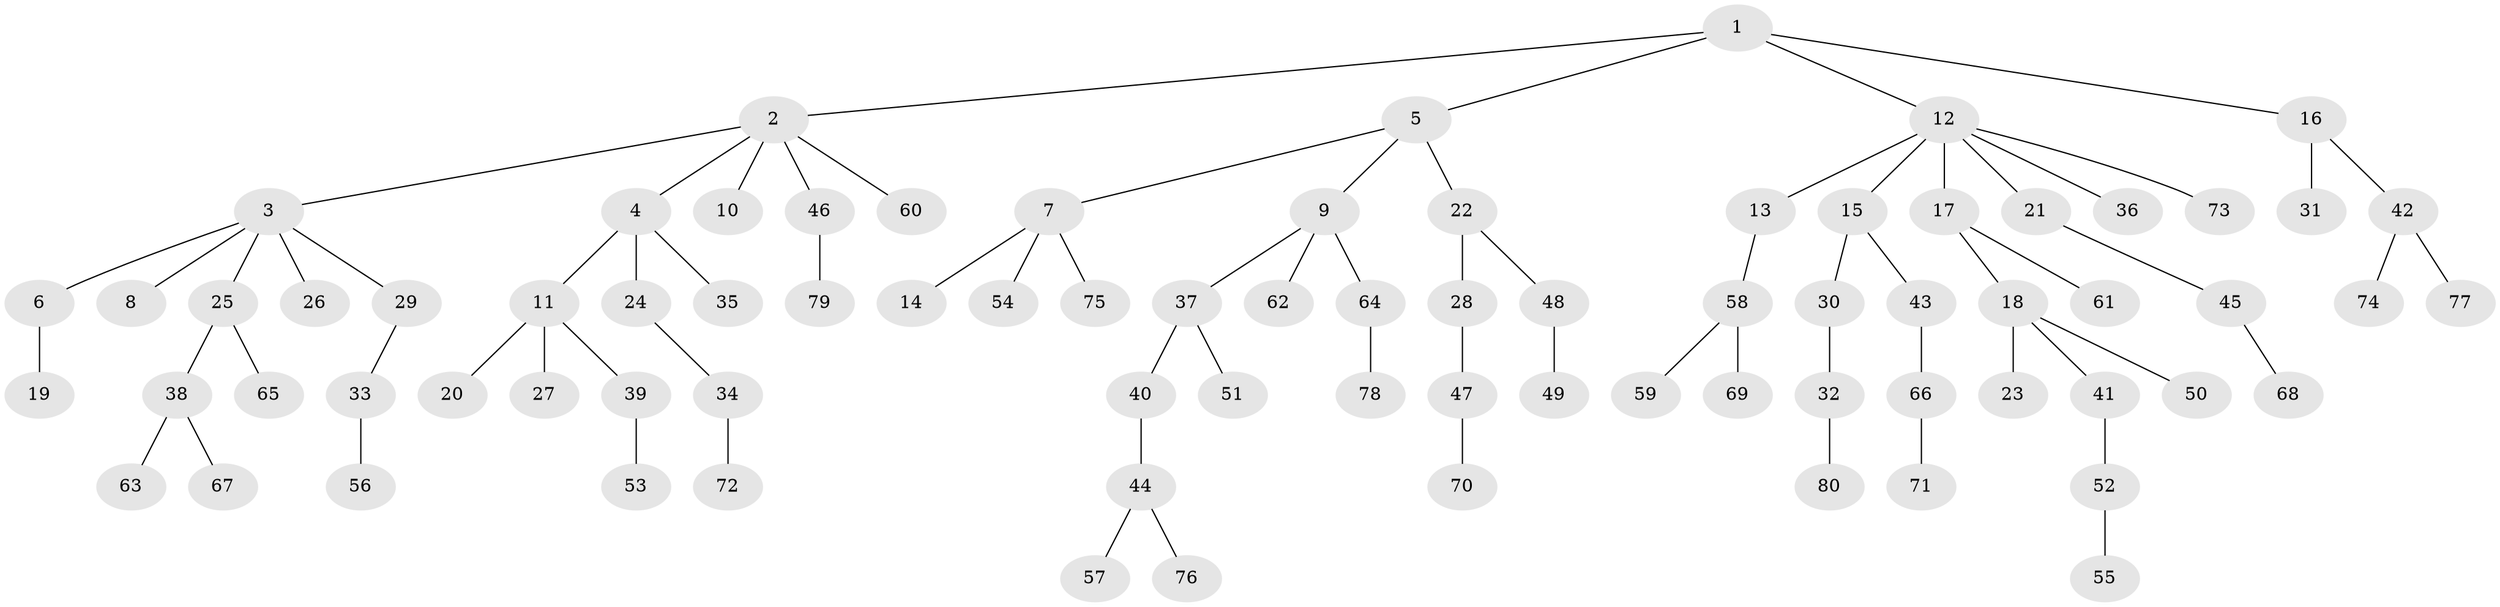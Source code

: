 // coarse degree distribution, {5: 0.07142857142857142, 4: 0.03571428571428571, 6: 0.03571428571428571, 1: 0.5535714285714286, 3: 0.08928571428571429, 2: 0.21428571428571427}
// Generated by graph-tools (version 1.1) at 2025/52/02/27/25 19:52:12]
// undirected, 80 vertices, 79 edges
graph export_dot {
graph [start="1"]
  node [color=gray90,style=filled];
  1;
  2;
  3;
  4;
  5;
  6;
  7;
  8;
  9;
  10;
  11;
  12;
  13;
  14;
  15;
  16;
  17;
  18;
  19;
  20;
  21;
  22;
  23;
  24;
  25;
  26;
  27;
  28;
  29;
  30;
  31;
  32;
  33;
  34;
  35;
  36;
  37;
  38;
  39;
  40;
  41;
  42;
  43;
  44;
  45;
  46;
  47;
  48;
  49;
  50;
  51;
  52;
  53;
  54;
  55;
  56;
  57;
  58;
  59;
  60;
  61;
  62;
  63;
  64;
  65;
  66;
  67;
  68;
  69;
  70;
  71;
  72;
  73;
  74;
  75;
  76;
  77;
  78;
  79;
  80;
  1 -- 2;
  1 -- 5;
  1 -- 12;
  1 -- 16;
  2 -- 3;
  2 -- 4;
  2 -- 10;
  2 -- 46;
  2 -- 60;
  3 -- 6;
  3 -- 8;
  3 -- 25;
  3 -- 26;
  3 -- 29;
  4 -- 11;
  4 -- 24;
  4 -- 35;
  5 -- 7;
  5 -- 9;
  5 -- 22;
  6 -- 19;
  7 -- 14;
  7 -- 54;
  7 -- 75;
  9 -- 37;
  9 -- 62;
  9 -- 64;
  11 -- 20;
  11 -- 27;
  11 -- 39;
  12 -- 13;
  12 -- 15;
  12 -- 17;
  12 -- 21;
  12 -- 36;
  12 -- 73;
  13 -- 58;
  15 -- 30;
  15 -- 43;
  16 -- 31;
  16 -- 42;
  17 -- 18;
  17 -- 61;
  18 -- 23;
  18 -- 41;
  18 -- 50;
  21 -- 45;
  22 -- 28;
  22 -- 48;
  24 -- 34;
  25 -- 38;
  25 -- 65;
  28 -- 47;
  29 -- 33;
  30 -- 32;
  32 -- 80;
  33 -- 56;
  34 -- 72;
  37 -- 40;
  37 -- 51;
  38 -- 63;
  38 -- 67;
  39 -- 53;
  40 -- 44;
  41 -- 52;
  42 -- 74;
  42 -- 77;
  43 -- 66;
  44 -- 57;
  44 -- 76;
  45 -- 68;
  46 -- 79;
  47 -- 70;
  48 -- 49;
  52 -- 55;
  58 -- 59;
  58 -- 69;
  64 -- 78;
  66 -- 71;
}
